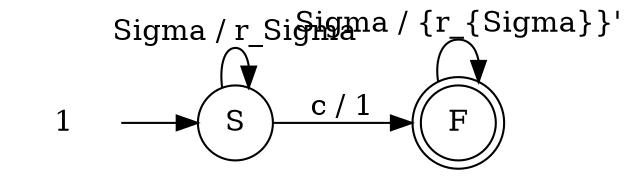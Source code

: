 digraph Automaton {rankdir = LR;
initial [shape=plaintext,label="1"];
initial -> start;
start [shape=circle,label="S"];
start -> start [label="\Sigma / r_\Sigma"]
start -> final [label="c / 1"]
final [shape=doublecircle,label="F"];
final -> final [label="\Sigma / {r_{\Sigma}}'"]
}

